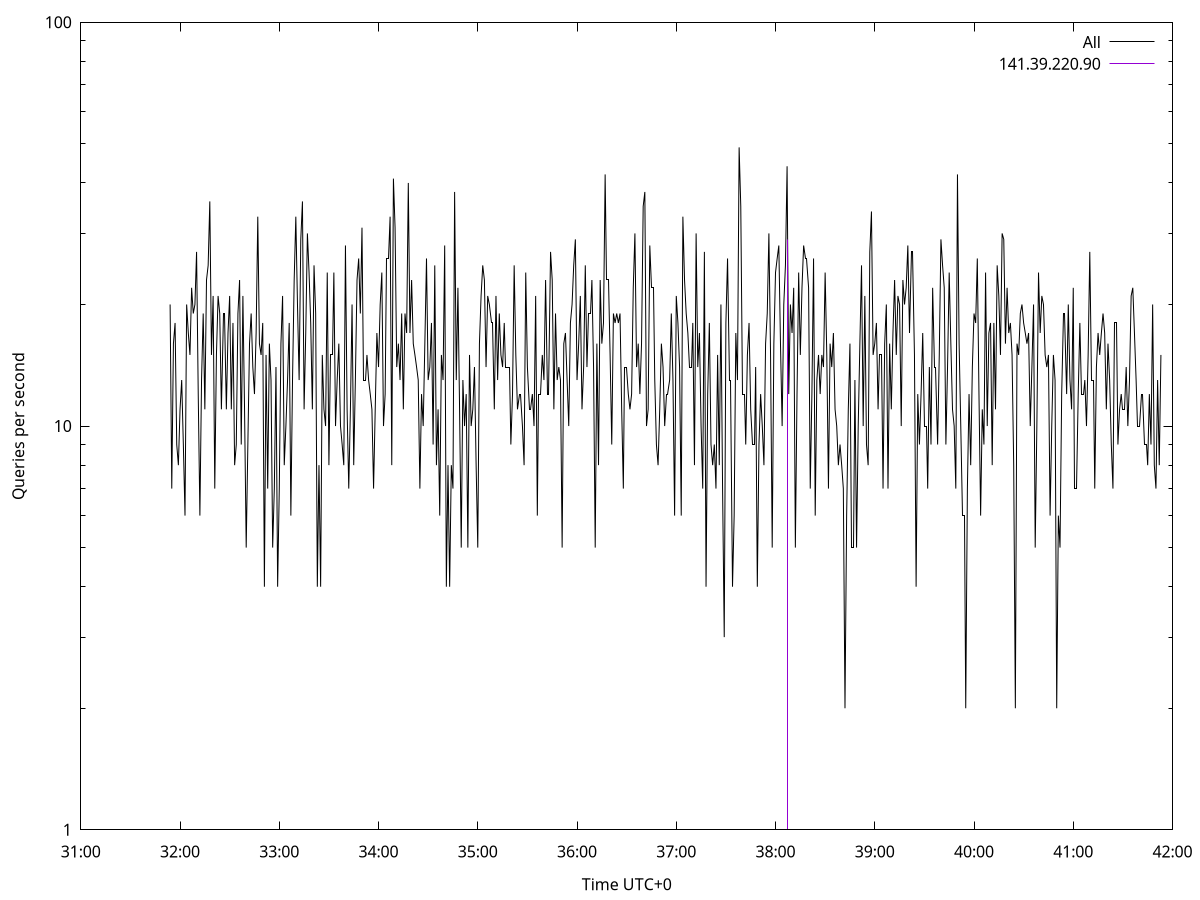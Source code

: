 set terminal pngcairo size 1024,768
set output 'Sun Jan  7 18:31:54 2024.png'
set ylabel 'Queries per second'
set xlabel 'Time UTC+0'
set xdata time
set timefmt "%s"
set log y
plot \
'-' using 1:2 linecolor 0 linetype 2 with lines title 'All', \
'-' using 1:2 linecolor 1 linetype 3 with impulses title "141.39.220.90"
1704627114 20
1704627115 7
1704627116 16
1704627117 18
1704627118 9
1704627119 8
1704627120 11
1704627121 13
1704627122 9
1704627123 6
1704627124 20
1704627125 17
1704627126 15
1704627127 22
1704627128 19
1704627129 20
1704627130 27
1704627131 12
1704627132 6
1704627133 13
1704627134 19
1704627135 11
1704627136 23
1704627137 25
1704627138 36
1704627139 15
1704627140 21
1704627141 7
1704627142 15
1704627143 21
1704627144 19
1704627145 11
1704627146 19
1704627147 19
1704627148 11
1704627149 17
1704627150 21
1704627151 11
1704627152 18
1704627153 8
1704627154 9
1704627155 19
1704627156 23
1704627157 9
1704627158 21
1704627159 11
1704627160 5
1704627161 9
1704627162 16
1704627163 19
1704627164 14
1704627165 12
1704627166 17
1704627167 33
1704627168 16
1704627169 15
1704627170 18
1704627171 4
1704627172 15
1704627173 7
1704627174 16
1704627175 13
1704627176 5
1704627177 7
1704627178 14
1704627179 4
1704627180 7
1704627181 16
1704627182 21
1704627183 8
1704627184 10
1704627185 13
1704627186 18
1704627187 6
1704627188 13
1704627189 23
1704627190 33
1704627191 20
1704627192 13
1704627193 29
1704627194 36
1704627195 11
1704627196 17
1704627197 30
1704627198 24
1704627199 18
1704627200 11
1704627201 25
1704627202 19
1704627203 4
1704627204 8
1704627205 4
1704627206 15
1704627207 11
1704627208 10
1704627209 24
1704627210 8
1704627211 15
1704627212 15
1704627213 24
1704627214 10
1704627215 13
1704627216 16
1704627217 10
1704627218 9
1704627219 8
1704627220 28
1704627221 11
1704627222 7
1704627223 11
1704627224 20
1704627225 8
1704627226 13
1704627227 23
1704627228 26
1704627229 19
1704627230 31
1704627231 13
1704627232 13
1704627233 15
1704627234 13
1704627235 12
1704627236 11
1704627237 7
1704627238 11
1704627239 17
1704627240 14
1704627241 20
1704627242 24
1704627243 10
1704627244 12
1704627245 26
1704627246 26
1704627247 33
1704627248 8
1704627249 41
1704627250 31
1704627251 14
1704627252 16
1704627253 13
1704627254 19
1704627255 11
1704627256 19
1704627257 17
1704627258 40
1704627259 17
1704627260 23
1704627261 16
1704627262 15
1704627263 14
1704627264 13
1704627265 7
1704627266 12
1704627267 10
1704627268 16
1704627269 26
1704627270 13
1704627271 14
1704627272 18
1704627273 9
1704627274 25
1704627275 8
1704627276 11
1704627277 6
1704627278 15
1704627279 13
1704627280 28
1704627281 4
1704627282 8
1704627283 4
1704627284 8
1704627285 7
1704627286 38
1704627287 13
1704627288 22
1704627289 11
1704627290 5
1704627291 13
1704627292 10
1704627293 12
1704627294 5
1704627295 15
1704627296 10
1704627297 11
1704627298 14
1704627299 8
1704627300 5
1704627301 16
1704627302 21
1704627303 25
1704627304 23
1704627305 14
1704627306 21
1704627307 20
1704627308 18
1704627309 18
1704627310 11
1704627311 21
1704627312 13
1704627313 19
1704627314 15
1704627315 14
1704627316 18
1704627317 14
1704627318 14
1704627319 14
1704627320 9
1704627321 12
1704627322 25
1704627323 15
1704627324 11
1704627325 12
1704627326 12
1704627327 10
1704627328 8
1704627329 24
1704627330 14
1704627331 11
1704627332 11
1704627333 12
1704627334 10
1704627335 21
1704627336 6
1704627337 12
1704627338 12
1704627339 15
1704627340 13
1704627341 23
1704627342 12
1704627343 12
1704627344 27
1704627345 23
1704627346 11
1704627347 19
1704627348 13
1704627349 14
1704627350 13
1704627351 5
1704627352 16
1704627353 17
1704627354 13
1704627355 10
1704627356 18
1704627357 20
1704627358 25
1704627359 29
1704627360 13
1704627361 16
1704627362 21
1704627363 11
1704627364 14
1704627365 25
1704627366 14
1704627367 19
1704627368 19
1704627369 23
1704627370 14
1704627371 5
1704627372 16
1704627373 8
1704627374 23
1704627375 16
1704627376 18
1704627377 42
1704627378 23
1704627379 23
1704627380 15
1704627381 9
1704627382 19
1704627383 18
1704627384 19
1704627385 18
1704627386 19
1704627387 11
1704627388 7
1704627389 14
1704627390 14
1704627391 12
1704627392 11
1704627393 12
1704627394 22
1704627395 30
1704627396 14
1704627397 16
1704627398 12
1704627399 16
1704627400 35
1704627401 38
1704627402 10
1704627403 11
1704627404 28
1704627405 22
1704627406 22
1704627407 13
1704627408 9
1704627409 8
1704627410 11
1704627411 16
1704627412 14
1704627413 10
1704627414 12
1704627415 12
1704627416 13
1704627417 19
1704627418 13
1704627419 6
1704627420 21
1704627421 18
1704627422 14
1704627423 6
1704627424 33
1704627425 23
1704627426 19
1704627427 17
1704627428 14
1704627429 14
1704627430 18
1704627431 8
1704627432 30
1704627433 14
1704627434 17
1704627435 10
1704627436 7
1704627437 27
1704627438 4
1704627439 12
1704627440 18
1704627441 9
1704627442 8
1704627443 9
1704627444 7
1704627445 15
1704627446 8
1704627447 20
1704627448 7
1704627449 3
1704627450 18
1704627451 26
1704627452 13
1704627453 13
1704627454 4
1704627455 6
1704627456 17
1704627457 13
1704627458 49
1704627459 35
1704627460 12
1704627461 12
1704627462 9
1704627463 15
1704627464 18
1704627465 11
1704627466 9
1704627467 9
1704627468 14
1704627469 4
1704627470 9
1704627471 12
1704627472 10
1704627473 8
1704627474 16
1704627475 19
1704627476 30
1704627477 15
1704627478 5
1704627479 16
1704627480 24
1704627481 26
1704627482 28
1704627483 16
1704627484 10
1704627485 20
1704627486 25
1704627487 44
1704627488 12
1704627489 20
1704627490 17
1704627491 22
1704627492 5
1704627493 12
1704627494 24
1704627495 15
1704627496 22
1704627497 28
1704627498 26
1704627499 26
1704627500 22
1704627501 7
1704627502 12
1704627503 26
1704627504 6
1704627505 13
1704627506 15
1704627507 12
1704627508 15
1704627509 14
1704627510 24
1704627511 15
1704627512 7
1704627513 16
1704627514 14
1704627515 17
1704627516 11
1704627517 10
1704627518 8
1704627519 9
1704627520 8
1704627521 7
1704627522 2
1704627523 6
1704627524 11
1704627525 16
1704627526 5
1704627527 5
1704627528 13
1704627529 5
1704627530 10
1704627531 16
1704627532 25
1704627533 10
1704627534 21
1704627535 9
1704627536 8
1704627537 27
1704627538 34
1704627539 15
1704627540 16
1704627541 18
1704627542 11
1704627543 15
1704627544 15
1704627545 7
1704627546 16
1704627547 20
1704627548 7
1704627549 16
1704627550 11
1704627551 17
1704627552 23
1704627553 15
1704627554 21
1704627555 20
1704627556 10
1704627557 23
1704627558 20
1704627559 22
1704627560 28
1704627561 17
1704627562 27
1704627563 27
1704627564 15
1704627565 4
1704627566 12
1704627567 9
1704627568 12
1704627569 17
1704627570 10
1704627571 10
1704627572 7
1704627573 14
1704627574 9
1704627575 22
1704627576 14
1704627577 14
1704627578 9
1704627579 15
1704627580 29
1704627581 25
1704627582 22
1704627583 9
1704627584 14
1704627585 24
1704627586 16
1704627587 11
1704627588 10
1704627589 7
1704627590 42
1704627591 16
1704627592 10
1704627593 6
1704627594 6
1704627595 2
1704627596 7
1704627597 12
1704627598 8
1704627599 14
1704627600 19
1704627601 18
1704627602 26
1704627603 12
1704627604 6
1704627605 11
1704627606 9
1704627607 24
1704627608 10
1704627609 17
1704627610 18
1704627611 8
1704627612 18
1704627613 11
1704627614 25
1704627615 21
1704627616 15
1704627617 30
1704627618 29
1704627619 16
1704627620 22
1704627621 17
1704627622 18
1704627623 15
1704627624 8
1704627625 2
1704627626 16
1704627627 15
1704627628 19
1704627629 20
1704627630 18
1704627631 17
1704627632 16
1704627633 17
1704627634 10
1704627635 14
1704627636 20
1704627637 5
1704627638 10
1704627639 24
1704627640 17
1704627641 21
1704627642 20
1704627643 15
1704627644 14
1704627645 15
1704627646 6
1704627647 10
1704627648 15
1704627649 13
1704627650 2
1704627651 6
1704627652 5
1704627653 12
1704627654 19
1704627655 19
1704627656 12
1704627657 20
1704627658 13
1704627659 11
1704627660 22
1704627661 7
1704627662 7
1704627663 12
1704627664 18
1704627665 12
1704627666 12
1704627667 13
1704627668 10
1704627669 15
1704627670 27
1704627671 13
1704627672 13
1704627673 7
1704627674 14
1704627675 17
1704627676 15
1704627677 17
1704627678 19
1704627679 17
1704627680 11
1704627681 16
1704627682 13
1704627683 9
1704627684 7
1704627685 18
1704627686 18
1704627687 9
1704627688 11
1704627689 12
1704627690 11
1704627691 11
1704627692 14
1704627693 10
1704627694 13
1704627695 21
1704627696 22
1704627697 17
1704627698 13
1704627699 10
1704627700 10
1704627701 12
1704627702 12
1704627703 9
1704627704 9
1704627705 8
1704627706 12
1704627707 9
1704627708 20
1704627709 8
1704627710 7
1704627711 13
1704627712 8
1704627713 15

e
1704627487 29

e
